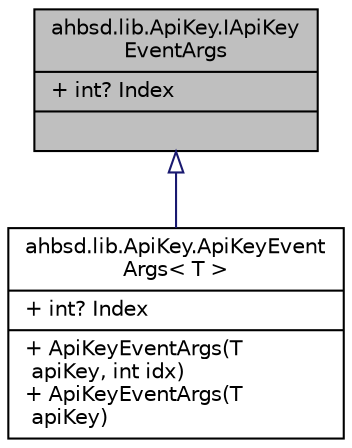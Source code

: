 digraph "ahbsd.lib.ApiKey.IApiKeyEventArgs"
{
 // LATEX_PDF_SIZE
  bgcolor="transparent";
  edge [fontname="Helvetica",fontsize="10",labelfontname="Helvetica",labelfontsize="10"];
  node [fontname="Helvetica",fontsize="10",shape=record];
  Node1 [label="{ahbsd.lib.ApiKey.IApiKey\lEventArgs\n|+ int? Index\l|}",height=0.2,width=0.4,color="black", fillcolor="grey75", style="filled", fontcolor="black",tooltip="Interface for ApiKeyEventArgs<T>."];
  Node1 -> Node2 [dir="back",color="midnightblue",fontsize="10",style="solid",arrowtail="onormal",fontname="Helvetica"];
  Node2 [label="{ahbsd.lib.ApiKey.ApiKeyEvent\lArgs\< T \>\n|+ int? Index\l|+  ApiKeyEventArgs(T\l apiKey, int idx)\l+  ApiKeyEventArgs(T\l apiKey)\l}",height=0.2,width=0.4,color="black",URL="$d3/d73/classahbsd_1_1lib_1_1ApiKey_1_1ApiKeyEventArgs.html",tooltip="Specialized generic EventArgs for API-Keys."];
}
